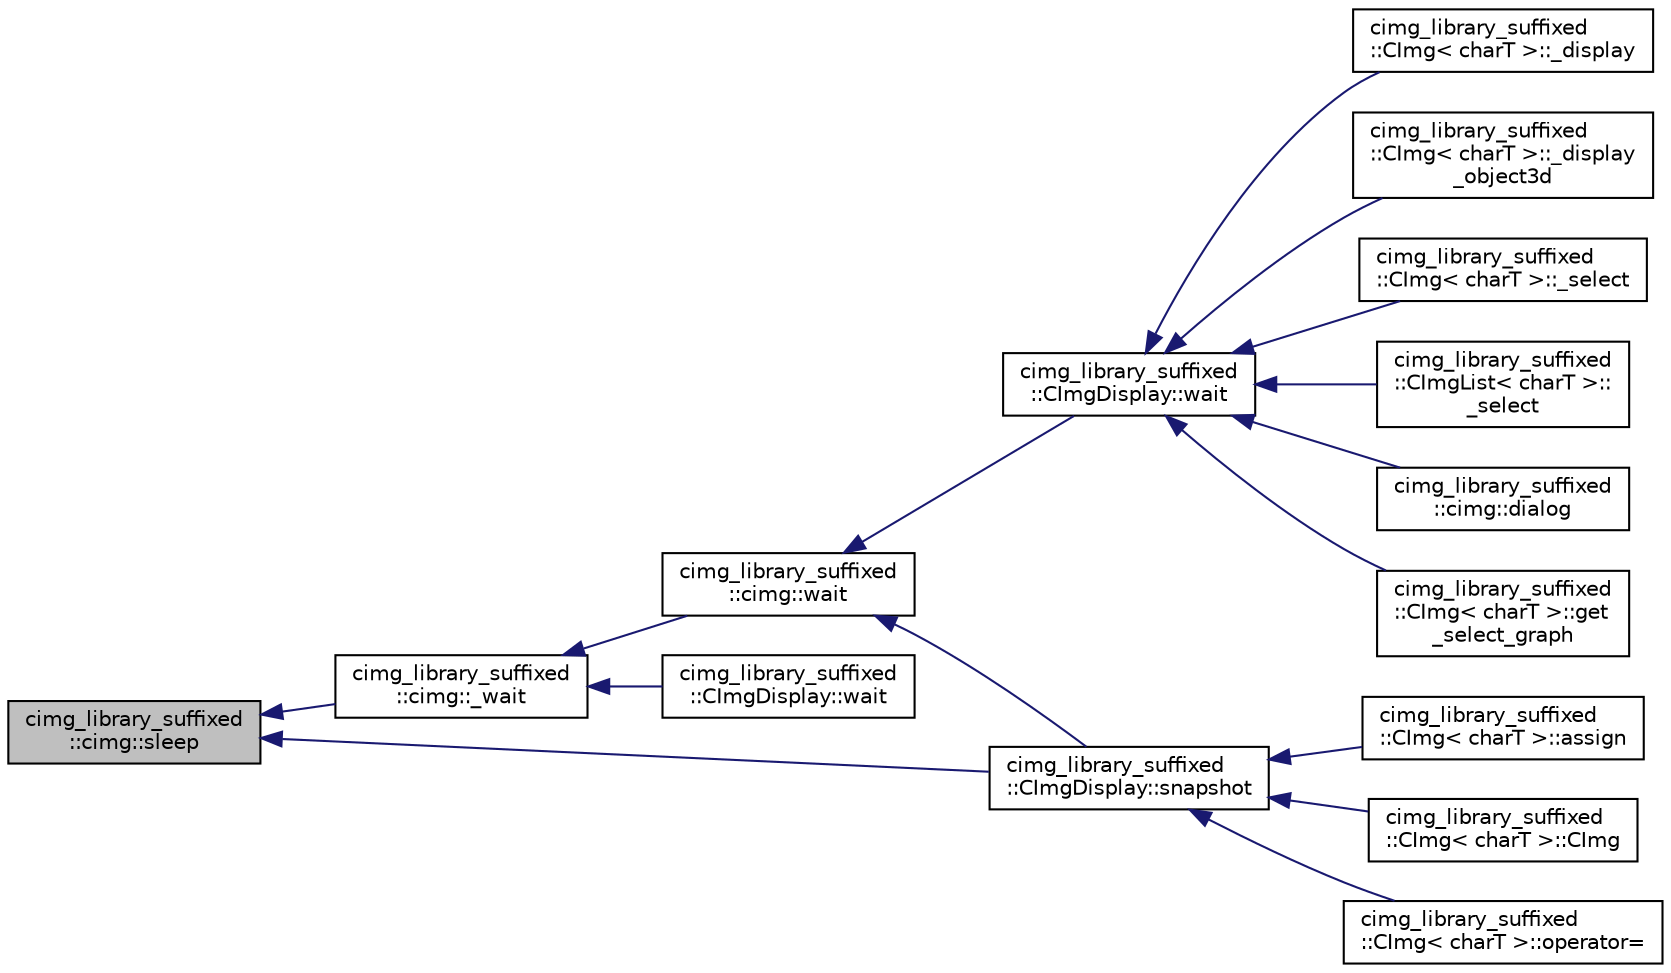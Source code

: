 digraph "cimg_library_suffixed::cimg::sleep"
{
 // INTERACTIVE_SVG=YES
  edge [fontname="Helvetica",fontsize="10",labelfontname="Helvetica",labelfontsize="10"];
  node [fontname="Helvetica",fontsize="10",shape=record];
  rankdir="LR";
  Node3483 [label="cimg_library_suffixed\l::cimg::sleep",height=0.2,width=0.4,color="black", fillcolor="grey75", style="filled", fontcolor="black"];
  Node3483 -> Node3484 [dir="back",color="midnightblue",fontsize="10",style="solid",fontname="Helvetica"];
  Node3484 [label="cimg_library_suffixed\l::cimg::_wait",height=0.2,width=0.4,color="black", fillcolor="white", style="filled",URL="$namespacecimg__library__suffixed_1_1cimg.html#a204c82b3ebad23bf1c996e216bbed9ad"];
  Node3484 -> Node3485 [dir="back",color="midnightblue",fontsize="10",style="solid",fontname="Helvetica"];
  Node3485 [label="cimg_library_suffixed\l::cimg::wait",height=0.2,width=0.4,color="black", fillcolor="white", style="filled",URL="$namespacecimg__library__suffixed_1_1cimg.html#a8431f8cf0989f40df3b6ac7d9dc90abd",tooltip="Wait for a given number of milliseconds since the last call to wait(). "];
  Node3485 -> Node3486 [dir="back",color="midnightblue",fontsize="10",style="solid",fontname="Helvetica"];
  Node3486 [label="cimg_library_suffixed\l::CImgDisplay::wait",height=0.2,width=0.4,color="black", fillcolor="white", style="filled",URL="$structcimg__library__suffixed_1_1_c_img_display.html#a6ba54ea916f502d782ccb787ce02ccbd",tooltip="Wait for any user event occuring on the current display. "];
  Node3486 -> Node3487 [dir="back",color="midnightblue",fontsize="10",style="solid",fontname="Helvetica"];
  Node3487 [label="cimg_library_suffixed\l::CImg\< charT \>::_display",height=0.2,width=0.4,color="black", fillcolor="white", style="filled",URL="$structcimg__library__suffixed_1_1_c_img.html#adf9d80c60e82b079056c31cb0fe61faf"];
  Node3486 -> Node3488 [dir="back",color="midnightblue",fontsize="10",style="solid",fontname="Helvetica"];
  Node3488 [label="cimg_library_suffixed\l::CImg\< charT \>::_display\l_object3d",height=0.2,width=0.4,color="black", fillcolor="white", style="filled",URL="$structcimg__library__suffixed_1_1_c_img.html#a8b40db5a9818c3f961a90840b271de6c"];
  Node3486 -> Node3489 [dir="back",color="midnightblue",fontsize="10",style="solid",fontname="Helvetica"];
  Node3489 [label="cimg_library_suffixed\l::CImg\< charT \>::_select",height=0.2,width=0.4,color="black", fillcolor="white", style="filled",URL="$structcimg__library__suffixed_1_1_c_img.html#ad9b7141242d0b6e861a8014112ddb5b5"];
  Node3486 -> Node3490 [dir="back",color="midnightblue",fontsize="10",style="solid",fontname="Helvetica"];
  Node3490 [label="cimg_library_suffixed\l::CImgList\< charT \>::\l_select",height=0.2,width=0.4,color="black", fillcolor="white", style="filled",URL="$structcimg__library__suffixed_1_1_c_img_list.html#af8a6b01f20b2d459e5abe6b99836ea9a"];
  Node3486 -> Node3491 [dir="back",color="midnightblue",fontsize="10",style="solid",fontname="Helvetica"];
  Node3491 [label="cimg_library_suffixed\l::cimg::dialog",height=0.2,width=0.4,color="black", fillcolor="white", style="filled",URL="$namespacecimg__library__suffixed_1_1cimg.html#a11aed0e6b30d75bf50946ee78d1aed94",tooltip="Display a simple dialog box, and wait for the user&#39;s response. "];
  Node3486 -> Node3492 [dir="back",color="midnightblue",fontsize="10",style="solid",fontname="Helvetica"];
  Node3492 [label="cimg_library_suffixed\l::CImg\< charT \>::get\l_select_graph",height=0.2,width=0.4,color="black", fillcolor="white", style="filled",URL="$structcimg__library__suffixed_1_1_c_img.html#a689f47424dc7c548ebfe53e431409199",tooltip="Select sub-graph in a graph. "];
  Node3485 -> Node3493 [dir="back",color="midnightblue",fontsize="10",style="solid",fontname="Helvetica"];
  Node3493 [label="cimg_library_suffixed\l::CImgDisplay::snapshot",height=0.2,width=0.4,color="black", fillcolor="white", style="filled",URL="$structcimg__library__suffixed_1_1_c_img_display.html#a914ee0515249db301dc66275861a6b3e",tooltip="Take a snapshot of the associated window content. "];
  Node3493 -> Node3494 [dir="back",color="midnightblue",fontsize="10",style="solid",fontname="Helvetica"];
  Node3494 [label="cimg_library_suffixed\l::CImg\< charT \>::assign",height=0.2,width=0.4,color="black", fillcolor="white", style="filled",URL="$structcimg__library__suffixed_1_1_c_img.html#a668fe887682e7cbb469409842bb98cd2",tooltip="Construct image from a display window . "];
  Node3493 -> Node3495 [dir="back",color="midnightblue",fontsize="10",style="solid",fontname="Helvetica"];
  Node3495 [label="cimg_library_suffixed\l::CImg\< charT \>::CImg",height=0.2,width=0.4,color="black", fillcolor="white", style="filled",URL="$structcimg__library__suffixed_1_1_c_img.html#a015159d8cee61c2f2316c3e128470a71",tooltip="Construct image from a display window. "];
  Node3493 -> Node3496 [dir="back",color="midnightblue",fontsize="10",style="solid",fontname="Helvetica"];
  Node3496 [label="cimg_library_suffixed\l::CImg\< charT \>::operator=",height=0.2,width=0.4,color="black", fillcolor="white", style="filled",URL="$structcimg__library__suffixed_1_1_c_img.html#a75e18966d8e02a9cee85642038e30a08",tooltip="Copy the content of a display window to the current image instance. "];
  Node3484 -> Node3497 [dir="back",color="midnightblue",fontsize="10",style="solid",fontname="Helvetica"];
  Node3497 [label="cimg_library_suffixed\l::CImgDisplay::wait",height=0.2,width=0.4,color="black", fillcolor="white", style="filled",URL="$structcimg__library__suffixed_1_1_c_img_display.html#a6a6bf6d5a43424d8e9728563dc79aa3f",tooltip="Wait for a given number of milliseconds since the last call to wait(). "];
  Node3483 -> Node3493 [dir="back",color="midnightblue",fontsize="10",style="solid",fontname="Helvetica"];
}
